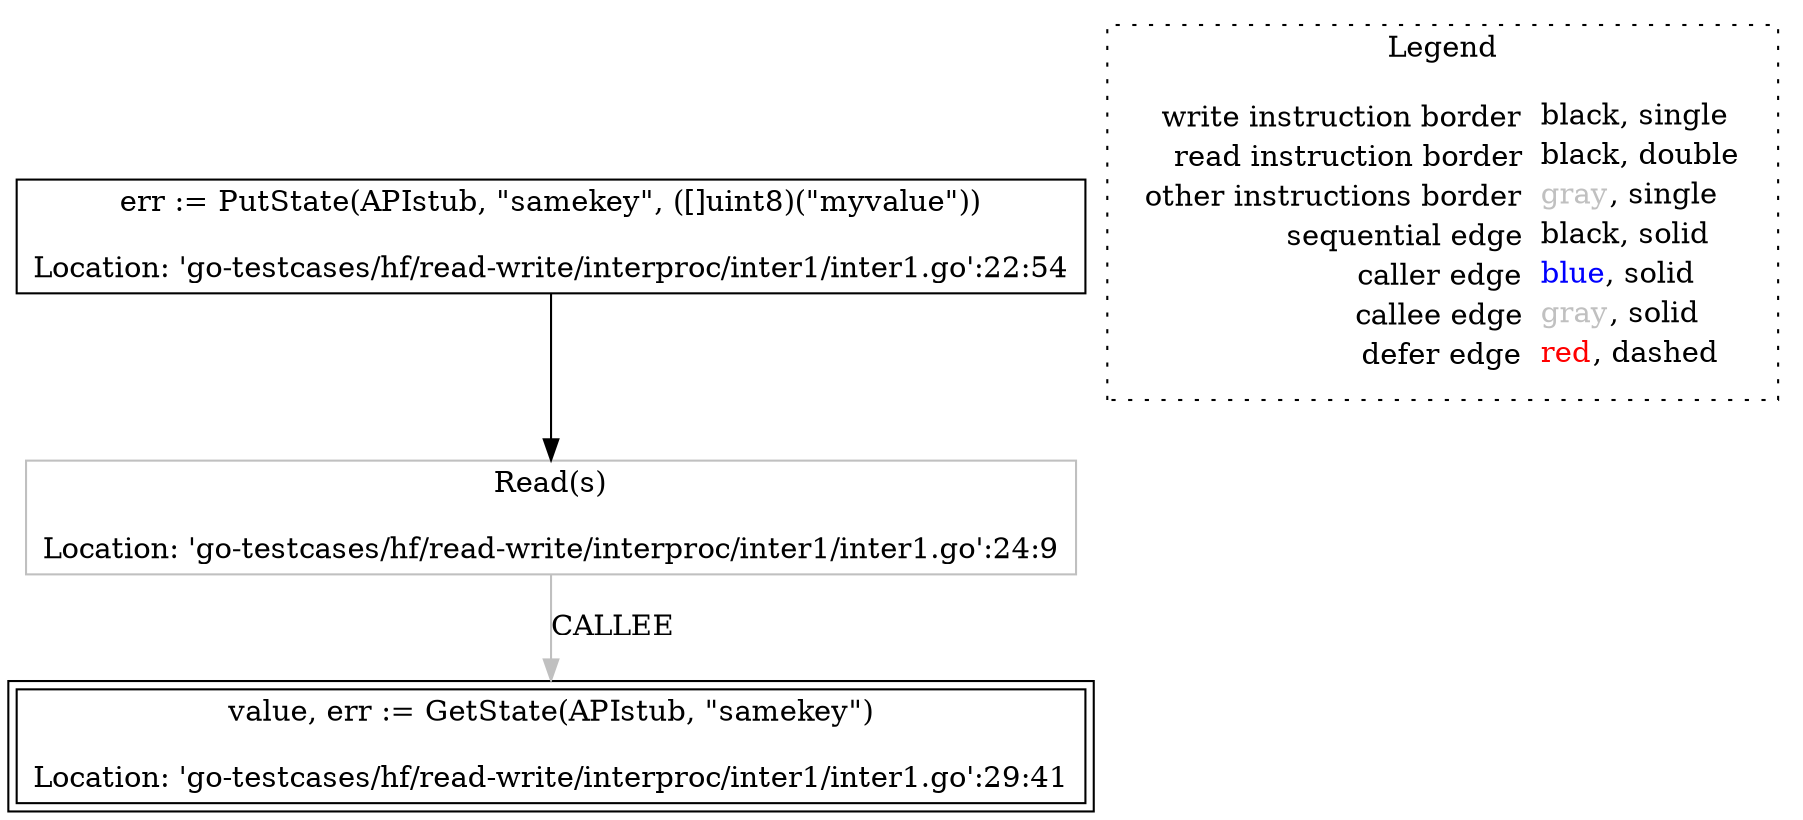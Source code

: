 digraph {
	"node0" [shape="rect",color="black",peripheries="2",label=<value, err := GetState(APIstub, &quot;samekey&quot;)<BR/><BR/>Location: 'go-testcases/hf/read-write/interproc/inter1/inter1.go':29:41>];
	"node1" [shape="rect",color="gray",label=<Read(s)<BR/><BR/>Location: 'go-testcases/hf/read-write/interproc/inter1/inter1.go':24:9>];
	"node2" [shape="rect",color="black",label=<err := PutState(APIstub, &quot;samekey&quot;, ([]uint8)(&quot;myvalue&quot;))<BR/><BR/>Location: 'go-testcases/hf/read-write/interproc/inter1/inter1.go':22:54>];
	"node1" -> "node0" [color="gray",label=CALLEE];
	"node2" -> "node1" [color="black"];
subgraph cluster_legend {
	label="Legend";
	style=dotted;
	node [shape=plaintext];
	"legend" [label=<<table border="0" cellpadding="2" cellspacing="0" cellborder="0"><tr><td align="right">write instruction border&nbsp;</td><td align="left"><font color="black">black</font>, single</td></tr><tr><td align="right">read instruction border&nbsp;</td><td align="left"><font color="black">black</font>, double</td></tr><tr><td align="right">other instructions border&nbsp;</td><td align="left"><font color="gray">gray</font>, single</td></tr><tr><td align="right">sequential edge&nbsp;</td><td align="left"><font color="black">black</font>, solid</td></tr><tr><td align="right">caller edge&nbsp;</td><td align="left"><font color="blue">blue</font>, solid</td></tr><tr><td align="right">callee edge&nbsp;</td><td align="left"><font color="gray">gray</font>, solid</td></tr><tr><td align="right">defer edge&nbsp;</td><td align="left"><font color="red">red</font>, dashed</td></tr></table>>];
}

}
